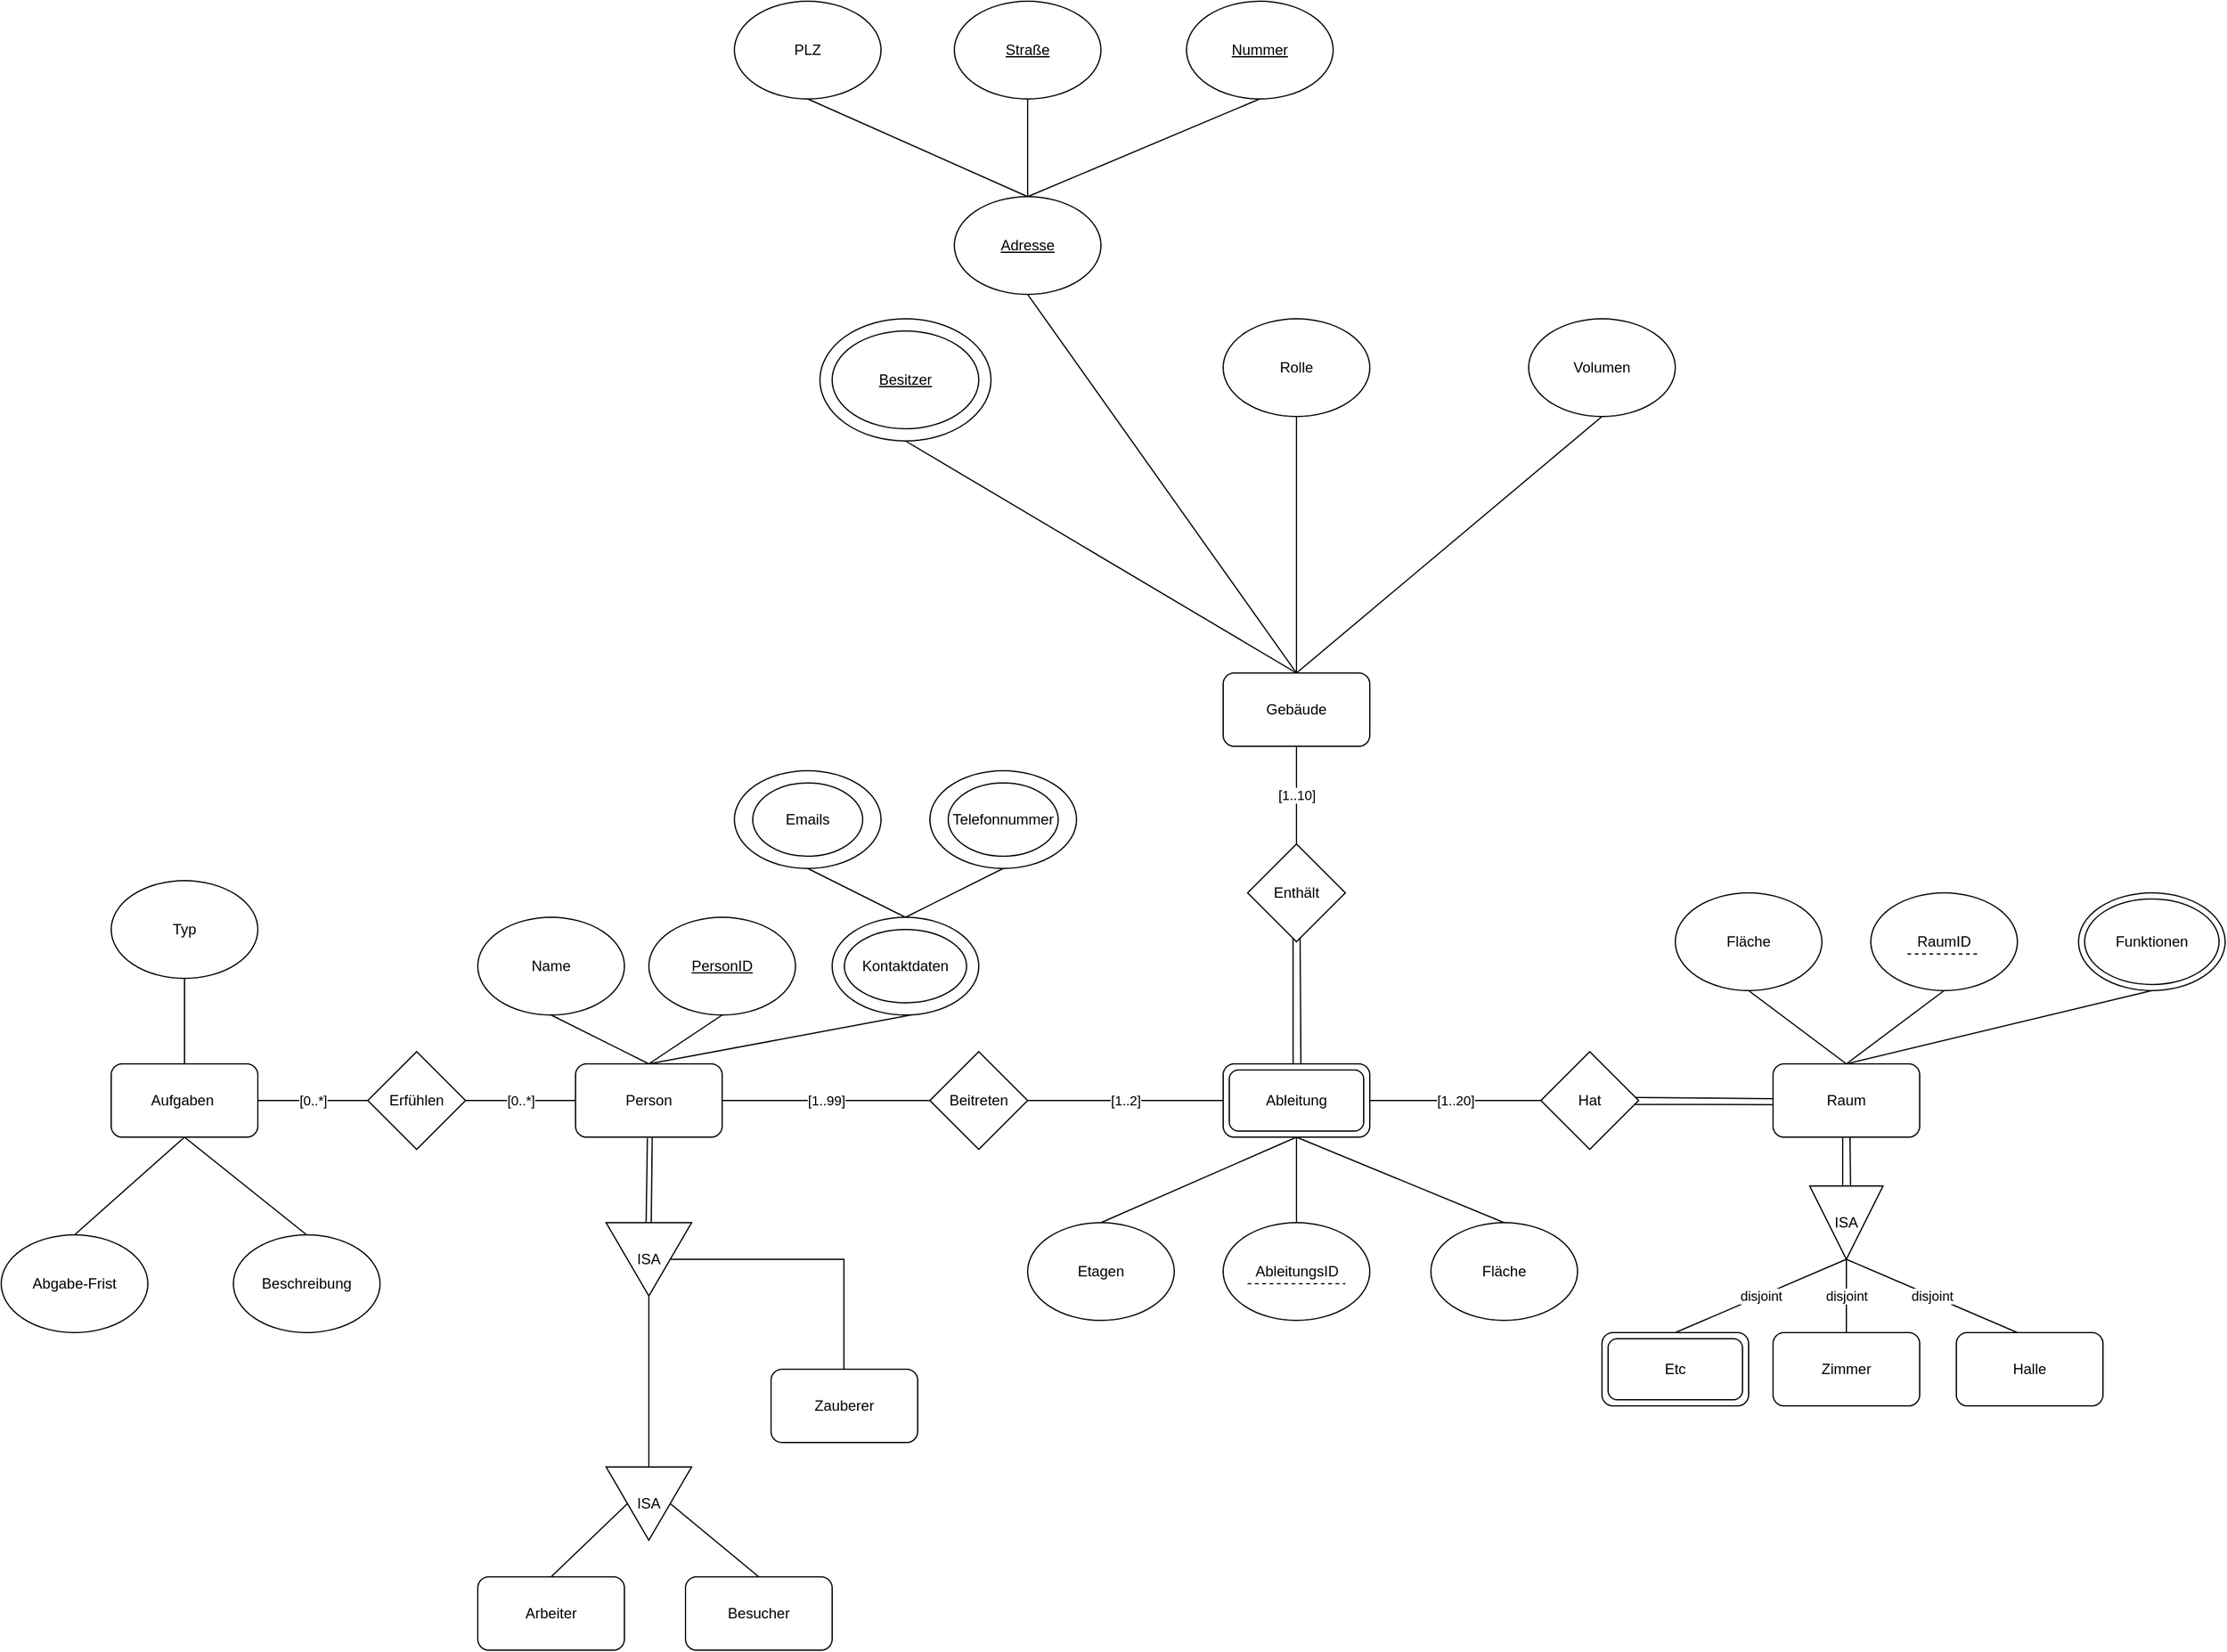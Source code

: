 <mxfile version="15.7.3" type="github">
  <diagram id="R2lEEEUBdFMjLlhIrx00" name="Page-1">
    <mxGraphModel dx="3694" dy="2624" grid="1" gridSize="10" guides="1" tooltips="1" connect="1" arrows="1" fold="1" page="1" pageScale="1" pageWidth="850" pageHeight="1100" math="0" shadow="0" extFonts="Permanent Marker^https://fonts.googleapis.com/css?family=Permanent+Marker">
      <root>
        <mxCell id="0" />
        <mxCell id="1" parent="0" />
        <mxCell id="Wn71OPN7gawvN4pDHcYE-3" value="Gebäude" style="rounded=1;whiteSpace=wrap;html=1;" vertex="1" parent="1">
          <mxGeometry x="350" y="320" width="120" height="60" as="geometry" />
        </mxCell>
        <mxCell id="Wn71OPN7gawvN4pDHcYE-5" value="Adresse" style="ellipse;whiteSpace=wrap;html=1;fontStyle=4" vertex="1" parent="1">
          <mxGeometry x="130" y="-70" width="120" height="80" as="geometry" />
        </mxCell>
        <mxCell id="Wn71OPN7gawvN4pDHcYE-11" value="Volumen" style="ellipse;whiteSpace=wrap;html=1;" vertex="1" parent="1">
          <mxGeometry x="600" y="30" width="120" height="80" as="geometry" />
        </mxCell>
        <mxCell id="Wn71OPN7gawvN4pDHcYE-10" value="Rolle" style="ellipse;whiteSpace=wrap;html=1;" vertex="1" parent="1">
          <mxGeometry x="350" y="30" width="120" height="80" as="geometry" />
        </mxCell>
        <mxCell id="Wn71OPN7gawvN4pDHcYE-14" value="" style="endArrow=none;html=1;rounded=0;exitX=0.5;exitY=0;exitDx=0;exitDy=0;entryX=0.5;entryY=1;entryDx=0;entryDy=0;" edge="1" parent="1" source="Wn71OPN7gawvN4pDHcYE-3" target="Wn71OPN7gawvN4pDHcYE-10">
          <mxGeometry width="50" height="50" relative="1" as="geometry">
            <mxPoint x="390" y="170" as="sourcePoint" />
            <mxPoint x="440" y="120" as="targetPoint" />
          </mxGeometry>
        </mxCell>
        <mxCell id="Wn71OPN7gawvN4pDHcYE-15" value="Besitzer" style="ellipse;whiteSpace=wrap;html=1;fontStyle=4" vertex="1" parent="1">
          <mxGeometry x="30" y="40" width="120" height="80" as="geometry" />
        </mxCell>
        <mxCell id="Wn71OPN7gawvN4pDHcYE-16" value="Straße" style="ellipse;whiteSpace=wrap;html=1;fontStyle=4" vertex="1" parent="1">
          <mxGeometry x="130" y="-230" width="120" height="80" as="geometry" />
        </mxCell>
        <mxCell id="Wn71OPN7gawvN4pDHcYE-17" value="Nummer" style="ellipse;whiteSpace=wrap;html=1;fontStyle=4" vertex="1" parent="1">
          <mxGeometry x="320" y="-230" width="120" height="80" as="geometry" />
        </mxCell>
        <mxCell id="Wn71OPN7gawvN4pDHcYE-18" value="PLZ" style="ellipse;whiteSpace=wrap;html=1;" vertex="1" parent="1">
          <mxGeometry x="-50" y="-230" width="120" height="80" as="geometry" />
        </mxCell>
        <mxCell id="Wn71OPN7gawvN4pDHcYE-20" value="" style="endArrow=none;html=1;rounded=0;exitX=0.5;exitY=0;exitDx=0;exitDy=0;entryX=0.5;entryY=1;entryDx=0;entryDy=0;" edge="1" parent="1" source="Wn71OPN7gawvN4pDHcYE-5" target="Wn71OPN7gawvN4pDHcYE-16">
          <mxGeometry width="50" height="50" relative="1" as="geometry">
            <mxPoint x="200" as="sourcePoint" />
            <mxPoint x="250" y="-50" as="targetPoint" />
          </mxGeometry>
        </mxCell>
        <mxCell id="Wn71OPN7gawvN4pDHcYE-21" value="" style="endArrow=none;html=1;rounded=0;entryX=0.5;entryY=1;entryDx=0;entryDy=0;exitX=0.5;exitY=0;exitDx=0;exitDy=0;" edge="1" parent="1" source="Wn71OPN7gawvN4pDHcYE-5" target="Wn71OPN7gawvN4pDHcYE-17">
          <mxGeometry width="50" height="50" relative="1" as="geometry">
            <mxPoint x="400" y="20" as="sourcePoint" />
            <mxPoint x="450" y="-30" as="targetPoint" />
          </mxGeometry>
        </mxCell>
        <mxCell id="Wn71OPN7gawvN4pDHcYE-22" value="" style="endArrow=none;html=1;rounded=0;entryX=0.5;entryY=1;entryDx=0;entryDy=0;exitX=0.5;exitY=0;exitDx=0;exitDy=0;" edge="1" parent="1" source="Wn71OPN7gawvN4pDHcYE-5" target="Wn71OPN7gawvN4pDHcYE-18">
          <mxGeometry width="50" height="50" relative="1" as="geometry">
            <mxPoint x="180" y="40" as="sourcePoint" />
            <mxPoint x="450" y="-30" as="targetPoint" />
          </mxGeometry>
        </mxCell>
        <mxCell id="Wn71OPN7gawvN4pDHcYE-23" value="" style="endArrow=none;html=1;rounded=0;exitX=0.5;exitY=0;exitDx=0;exitDy=0;entryX=0.5;entryY=1;entryDx=0;entryDy=0;" edge="1" parent="1" source="Wn71OPN7gawvN4pDHcYE-3" target="Wn71OPN7gawvN4pDHcYE-11">
          <mxGeometry width="50" height="50" relative="1" as="geometry">
            <mxPoint x="620" y="170" as="sourcePoint" />
            <mxPoint x="670" y="120" as="targetPoint" />
          </mxGeometry>
        </mxCell>
        <mxCell id="Wn71OPN7gawvN4pDHcYE-24" value="" style="endArrow=none;html=1;rounded=0;entryX=0.5;entryY=1;entryDx=0;entryDy=0;exitX=0.5;exitY=0;exitDx=0;exitDy=0;" edge="1" parent="1" source="Wn71OPN7gawvN4pDHcYE-3" target="Wn71OPN7gawvN4pDHcYE-5">
          <mxGeometry width="50" height="50" relative="1" as="geometry">
            <mxPoint x="390" y="260" as="sourcePoint" />
            <mxPoint x="450" y="170" as="targetPoint" />
          </mxGeometry>
        </mxCell>
        <mxCell id="Wn71OPN7gawvN4pDHcYE-30" value="" style="ellipse;whiteSpace=wrap;html=1;gradientColor=#ffffff;fillColor=none;" vertex="1" parent="1">
          <mxGeometry x="20" y="30" width="140" height="100" as="geometry" />
        </mxCell>
        <mxCell id="Wn71OPN7gawvN4pDHcYE-33" value="" style="endArrow=none;html=1;rounded=0;entryX=0.5;entryY=0;entryDx=0;entryDy=0;exitX=0.5;exitY=1;exitDx=0;exitDy=0;" edge="1" parent="1" source="Wn71OPN7gawvN4pDHcYE-30" target="Wn71OPN7gawvN4pDHcYE-3">
          <mxGeometry width="50" height="50" relative="1" as="geometry">
            <mxPoint x="150" y="250" as="sourcePoint" />
            <mxPoint x="220" y="180" as="targetPoint" />
          </mxGeometry>
        </mxCell>
        <mxCell id="Wn71OPN7gawvN4pDHcYE-35" value="Ableitung" style="rounded=1;whiteSpace=wrap;html=1;fillColor=none;gradientColor=#ffffff;" vertex="1" parent="1">
          <mxGeometry x="350" y="640" width="120" height="60" as="geometry" />
        </mxCell>
        <mxCell id="Wn71OPN7gawvN4pDHcYE-36" value="Enthält" style="rhombus;whiteSpace=wrap;html=1;fillColor=none;gradientColor=#ffffff;" vertex="1" parent="1">
          <mxGeometry x="370" y="460" width="80" height="80" as="geometry" />
        </mxCell>
        <mxCell id="Wn71OPN7gawvN4pDHcYE-37" value="[1..10]" style="endArrow=none;html=1;rounded=0;entryX=0.5;entryY=0;entryDx=0;entryDy=0;exitX=0.5;exitY=1;exitDx=0;exitDy=0;" edge="1" parent="1" source="Wn71OPN7gawvN4pDHcYE-3" target="Wn71OPN7gawvN4pDHcYE-36">
          <mxGeometry width="50" height="50" relative="1" as="geometry">
            <mxPoint x="240" y="520" as="sourcePoint" />
            <mxPoint x="290" y="470" as="targetPoint" />
          </mxGeometry>
        </mxCell>
        <mxCell id="Wn71OPN7gawvN4pDHcYE-38" value="" style="endArrow=none;html=1;rounded=0;exitX=0.53;exitY=-0.007;exitDx=0;exitDy=0;exitPerimeter=0;entryX=0.537;entryY=0.966;entryDx=0;entryDy=0;entryPerimeter=0;" edge="1" parent="1" source="Wn71OPN7gawvN4pDHcYE-35" target="Wn71OPN7gawvN4pDHcYE-36">
          <mxGeometry width="50" height="50" relative="1" as="geometry">
            <mxPoint x="240" y="520" as="sourcePoint" />
            <mxPoint x="414" y="540" as="targetPoint" />
          </mxGeometry>
        </mxCell>
        <mxCell id="Wn71OPN7gawvN4pDHcYE-43" value="" style="endArrow=none;html=1;rounded=0;entryX=0.465;entryY=0.968;entryDx=0;entryDy=0;entryPerimeter=0;exitX=0.477;exitY=0;exitDx=0;exitDy=0;exitPerimeter=0;" edge="1" parent="1" source="Wn71OPN7gawvN4pDHcYE-35" target="Wn71OPN7gawvN4pDHcYE-36">
          <mxGeometry width="50" height="50" relative="1" as="geometry">
            <mxPoint x="350" y="560" as="sourcePoint" />
            <mxPoint x="400" y="510" as="targetPoint" />
          </mxGeometry>
        </mxCell>
        <mxCell id="Wn71OPN7gawvN4pDHcYE-44" value="Etagen" style="ellipse;whiteSpace=wrap;html=1;fillColor=none;gradientColor=#ffffff;" vertex="1" parent="1">
          <mxGeometry x="190" y="770" width="120" height="80" as="geometry" />
        </mxCell>
        <mxCell id="Wn71OPN7gawvN4pDHcYE-45" value="AbleitungsID" style="ellipse;html=1;fillColor=none;gradientColor=#ffffff;fontStyle=0;" vertex="1" parent="1">
          <mxGeometry x="350" y="770" width="120" height="80" as="geometry" />
        </mxCell>
        <mxCell id="Wn71OPN7gawvN4pDHcYE-46" value="Fläche" style="ellipse;whiteSpace=wrap;html=1;fillColor=none;gradientColor=#ffffff;" vertex="1" parent="1">
          <mxGeometry x="520" y="770" width="120" height="80" as="geometry" />
        </mxCell>
        <mxCell id="Wn71OPN7gawvN4pDHcYE-47" value="" style="endArrow=none;html=1;rounded=0;entryX=0.5;entryY=1;entryDx=0;entryDy=0;" edge="1" parent="1" source="Wn71OPN7gawvN4pDHcYE-45" target="Wn71OPN7gawvN4pDHcYE-35">
          <mxGeometry width="50" height="50" relative="1" as="geometry">
            <mxPoint x="390" y="820" as="sourcePoint" />
            <mxPoint x="440" y="770" as="targetPoint" />
          </mxGeometry>
        </mxCell>
        <mxCell id="Wn71OPN7gawvN4pDHcYE-48" value="" style="endArrow=none;html=1;rounded=0;entryX=0.5;entryY=1;entryDx=0;entryDy=0;exitX=0.5;exitY=0;exitDx=0;exitDy=0;" edge="1" parent="1" source="Wn71OPN7gawvN4pDHcYE-44" target="Wn71OPN7gawvN4pDHcYE-35">
          <mxGeometry width="50" height="50" relative="1" as="geometry">
            <mxPoint x="390" y="820" as="sourcePoint" />
            <mxPoint x="440" y="770" as="targetPoint" />
          </mxGeometry>
        </mxCell>
        <mxCell id="Wn71OPN7gawvN4pDHcYE-49" value="" style="endArrow=none;html=1;rounded=0;entryX=0.5;entryY=1;entryDx=0;entryDy=0;exitX=0.5;exitY=0;exitDx=0;exitDy=0;" edge="1" parent="1" source="Wn71OPN7gawvN4pDHcYE-46" target="Wn71OPN7gawvN4pDHcYE-35">
          <mxGeometry width="50" height="50" relative="1" as="geometry">
            <mxPoint x="390" y="820" as="sourcePoint" />
            <mxPoint x="440" y="770" as="targetPoint" />
          </mxGeometry>
        </mxCell>
        <mxCell id="Wn71OPN7gawvN4pDHcYE-52" value="" style="endArrow=none;dashed=1;html=1;rounded=0;" edge="1" parent="1">
          <mxGeometry width="50" height="50" relative="1" as="geometry">
            <mxPoint x="370" y="820" as="sourcePoint" />
            <mxPoint x="450" y="820" as="targetPoint" />
          </mxGeometry>
        </mxCell>
        <mxCell id="Wn71OPN7gawvN4pDHcYE-53" value="Hat" style="rhombus;whiteSpace=wrap;html=1;fillColor=none;gradientColor=#ffffff;" vertex="1" parent="1">
          <mxGeometry x="610" y="630" width="80" height="80" as="geometry" />
        </mxCell>
        <mxCell id="Wn71OPN7gawvN4pDHcYE-56" value="Raum" style="rounded=1;whiteSpace=wrap;html=1;fillColor=none;gradientColor=#ffffff;" vertex="1" parent="1">
          <mxGeometry x="800" y="640" width="120" height="60" as="geometry" />
        </mxCell>
        <mxCell id="Wn71OPN7gawvN4pDHcYE-57" value="[1..20]" style="endArrow=none;html=1;rounded=0;entryX=1;entryY=0.5;entryDx=0;entryDy=0;exitX=0;exitY=0.5;exitDx=0;exitDy=0;" edge="1" parent="1" source="Wn71OPN7gawvN4pDHcYE-53" target="Wn71OPN7gawvN4pDHcYE-35">
          <mxGeometry width="50" height="50" relative="1" as="geometry">
            <mxPoint x="610" y="680" as="sourcePoint" />
            <mxPoint x="750" y="660" as="targetPoint" />
          </mxGeometry>
        </mxCell>
        <mxCell id="Wn71OPN7gawvN4pDHcYE-58" value="" style="endArrow=none;html=1;rounded=0;entryX=0.965;entryY=0.469;entryDx=0;entryDy=0;exitX=0.002;exitY=0.475;exitDx=0;exitDy=0;entryPerimeter=0;exitPerimeter=0;" edge="1" parent="1" source="Wn71OPN7gawvN4pDHcYE-56">
          <mxGeometry width="50" height="50" relative="1" as="geometry">
            <mxPoint x="798.2" y="664.42" as="sourcePoint" />
            <mxPoint x="687.2" y="667.52" as="targetPoint" />
          </mxGeometry>
        </mxCell>
        <mxCell id="Wn71OPN7gawvN4pDHcYE-59" value="" style="endArrow=none;html=1;rounded=0;entryX=-0.005;entryY=0.556;entryDx=0;entryDy=0;entryPerimeter=0;exitX=0.955;exitY=0.54;exitDx=0;exitDy=0;exitPerimeter=0;" edge="1" parent="1" target="Wn71OPN7gawvN4pDHcYE-56">
          <mxGeometry width="50" height="50" relative="1" as="geometry">
            <mxPoint x="687.12" y="673.2" as="sourcePoint" />
            <mxPoint x="800.0" y="676.42" as="targetPoint" />
          </mxGeometry>
        </mxCell>
        <mxCell id="Wn71OPN7gawvN4pDHcYE-60" value="Beitreten" style="rhombus;whiteSpace=wrap;html=1;fillColor=none;gradientColor=#ffffff;" vertex="1" parent="1">
          <mxGeometry x="110" y="630" width="80" height="80" as="geometry" />
        </mxCell>
        <mxCell id="Wn71OPN7gawvN4pDHcYE-61" value="[1..2]" style="endArrow=none;html=1;rounded=0;entryX=0;entryY=0.5;entryDx=0;entryDy=0;exitX=1;exitY=0.5;exitDx=0;exitDy=0;" edge="1" parent="1" source="Wn71OPN7gawvN4pDHcYE-60" target="Wn71OPN7gawvN4pDHcYE-35">
          <mxGeometry width="50" height="50" relative="1" as="geometry">
            <mxPoint x="150" y="850" as="sourcePoint" />
            <mxPoint x="200" y="800" as="targetPoint" />
          </mxGeometry>
        </mxCell>
        <mxCell id="Wn71OPN7gawvN4pDHcYE-62" value="Person" style="rounded=1;whiteSpace=wrap;html=1;fillColor=none;gradientColor=#ffffff;" vertex="1" parent="1">
          <mxGeometry x="-180" y="640" width="120" height="60" as="geometry" />
        </mxCell>
        <mxCell id="Wn71OPN7gawvN4pDHcYE-63" value="[1..99]" style="endArrow=none;html=1;rounded=0;entryX=0;entryY=0.5;entryDx=0;entryDy=0;exitX=1;exitY=0.5;exitDx=0;exitDy=0;" edge="1" parent="1" source="Wn71OPN7gawvN4pDHcYE-62" target="Wn71OPN7gawvN4pDHcYE-60">
          <mxGeometry width="50" height="50" relative="1" as="geometry">
            <mxPoint x="-10" y="770" as="sourcePoint" />
            <mxPoint x="40" y="720" as="targetPoint" />
          </mxGeometry>
        </mxCell>
        <mxCell id="Wn71OPN7gawvN4pDHcYE-64" value="" style="rounded=1;whiteSpace=wrap;html=1;fillColor=none;gradientColor=#ffffff;" vertex="1" parent="1">
          <mxGeometry x="355" y="645" width="110" height="50" as="geometry" />
        </mxCell>
        <mxCell id="Wn71OPN7gawvN4pDHcYE-66" value="Fläche" style="ellipse;whiteSpace=wrap;html=1;fillColor=none;gradientColor=#ffffff;" vertex="1" parent="1">
          <mxGeometry x="720" y="500" width="120" height="80" as="geometry" />
        </mxCell>
        <mxCell id="Wn71OPN7gawvN4pDHcYE-67" value="RaumID" style="ellipse;whiteSpace=wrap;html=1;fillColor=none;gradientColor=#ffffff;" vertex="1" parent="1">
          <mxGeometry x="880" y="500" width="120" height="80" as="geometry" />
        </mxCell>
        <mxCell id="Wn71OPN7gawvN4pDHcYE-68" value="" style="endArrow=none;html=1;rounded=0;entryX=0.5;entryY=1;entryDx=0;entryDy=0;exitX=0.5;exitY=0;exitDx=0;exitDy=0;" edge="1" parent="1" source="Wn71OPN7gawvN4pDHcYE-56" target="Wn71OPN7gawvN4pDHcYE-67">
          <mxGeometry width="50" height="50" relative="1" as="geometry">
            <mxPoint x="910" y="680" as="sourcePoint" />
            <mxPoint x="960" y="630" as="targetPoint" />
          </mxGeometry>
        </mxCell>
        <mxCell id="Wn71OPN7gawvN4pDHcYE-69" value="" style="endArrow=none;html=1;rounded=0;entryX=0.5;entryY=1;entryDx=0;entryDy=0;exitX=0.5;exitY=0;exitDx=0;exitDy=0;" edge="1" parent="1" source="Wn71OPN7gawvN4pDHcYE-56" target="Wn71OPN7gawvN4pDHcYE-66">
          <mxGeometry width="50" height="50" relative="1" as="geometry">
            <mxPoint x="910" y="680" as="sourcePoint" />
            <mxPoint x="960" y="630" as="targetPoint" />
          </mxGeometry>
        </mxCell>
        <mxCell id="Wn71OPN7gawvN4pDHcYE-70" value="" style="endArrow=none;dashed=1;html=1;rounded=0;" edge="1" parent="1">
          <mxGeometry width="50" height="50" relative="1" as="geometry">
            <mxPoint x="910" y="550" as="sourcePoint" />
            <mxPoint x="970" y="550" as="targetPoint" />
          </mxGeometry>
        </mxCell>
        <mxCell id="Wn71OPN7gawvN4pDHcYE-74" value="ISA" style="triangle;whiteSpace=wrap;html=1;fillColor=none;gradientColor=#ffffff;direction=south;" vertex="1" parent="1">
          <mxGeometry x="830" y="740" width="60" height="60" as="geometry" />
        </mxCell>
        <mxCell id="Wn71OPN7gawvN4pDHcYE-76" value="" style="endArrow=none;html=1;rounded=0;entryX=0.475;entryY=0.999;entryDx=0;entryDy=0;entryPerimeter=0;exitX=-0.006;exitY=0.55;exitDx=0;exitDy=0;exitPerimeter=0;" edge="1" parent="1" source="Wn71OPN7gawvN4pDHcYE-74" target="Wn71OPN7gawvN4pDHcYE-56">
          <mxGeometry width="50" height="50" relative="1" as="geometry">
            <mxPoint x="860" y="900" as="sourcePoint" />
            <mxPoint x="910" y="850" as="targetPoint" />
            <Array as="points">
              <mxPoint x="857" y="720" />
            </Array>
          </mxGeometry>
        </mxCell>
        <mxCell id="Wn71OPN7gawvN4pDHcYE-77" value="" style="endArrow=none;html=1;rounded=0;entryX=0.525;entryY=1.003;entryDx=0;entryDy=0;entryPerimeter=0;exitX=-0.001;exitY=0.443;exitDx=0;exitDy=0;exitPerimeter=0;" edge="1" parent="1" source="Wn71OPN7gawvN4pDHcYE-74" target="Wn71OPN7gawvN4pDHcYE-56">
          <mxGeometry width="50" height="50" relative="1" as="geometry">
            <mxPoint x="840" y="820" as="sourcePoint" />
            <mxPoint x="890" y="770" as="targetPoint" />
            <Array as="points" />
          </mxGeometry>
        </mxCell>
        <mxCell id="Wn71OPN7gawvN4pDHcYE-78" value="disjoint" style="endArrow=none;html=1;rounded=0;exitX=0.5;exitY=0;exitDx=0;exitDy=0;entryX=1;entryY=0.5;entryDx=0;entryDy=0;" edge="1" parent="1" target="Wn71OPN7gawvN4pDHcYE-74">
          <mxGeometry width="50" height="50" relative="1" as="geometry">
            <mxPoint x="720" y="860" as="sourcePoint" />
            <mxPoint x="880" y="700" as="targetPoint" />
          </mxGeometry>
        </mxCell>
        <mxCell id="Wn71OPN7gawvN4pDHcYE-79" value="disjoint" style="endArrow=none;html=1;rounded=0;entryX=1;entryY=0.5;entryDx=0;entryDy=0;exitX=0.5;exitY=0;exitDx=0;exitDy=0;" edge="1" parent="1" target="Wn71OPN7gawvN4pDHcYE-74">
          <mxGeometry width="50" height="50" relative="1" as="geometry">
            <mxPoint x="860" y="860" as="sourcePoint" />
            <mxPoint x="880" y="700" as="targetPoint" />
          </mxGeometry>
        </mxCell>
        <mxCell id="Wn71OPN7gawvN4pDHcYE-80" value="disjoint" style="endArrow=none;html=1;rounded=0;exitX=0.5;exitY=0;exitDx=0;exitDy=0;" edge="1" parent="1">
          <mxGeometry width="50" height="50" relative="1" as="geometry">
            <mxPoint x="1000" y="860" as="sourcePoint" />
            <mxPoint x="860" y="800" as="targetPoint" />
          </mxGeometry>
        </mxCell>
        <mxCell id="Wn71OPN7gawvN4pDHcYE-81" value="Zimmer" style="rounded=1;whiteSpace=wrap;html=1;fillColor=none;gradientColor=#ffffff;" vertex="1" parent="1">
          <mxGeometry x="800" y="860" width="120" height="60" as="geometry" />
        </mxCell>
        <mxCell id="Wn71OPN7gawvN4pDHcYE-82" value="Etc" style="rounded=1;whiteSpace=wrap;html=1;fillColor=none;gradientColor=#ffffff;" vertex="1" parent="1">
          <mxGeometry x="660" y="860" width="120" height="60" as="geometry" />
        </mxCell>
        <mxCell id="Wn71OPN7gawvN4pDHcYE-83" value="Halle" style="rounded=1;whiteSpace=wrap;html=1;fillColor=none;gradientColor=#ffffff;" vertex="1" parent="1">
          <mxGeometry x="950" y="860" width="120" height="60" as="geometry" />
        </mxCell>
        <mxCell id="Wn71OPN7gawvN4pDHcYE-84" value="" style="rounded=1;whiteSpace=wrap;html=1;fillColor=none;gradientColor=#ffffff;" vertex="1" parent="1">
          <mxGeometry x="665" y="865" width="110" height="50" as="geometry" />
        </mxCell>
        <mxCell id="Wn71OPN7gawvN4pDHcYE-90" value="Name" style="ellipse;whiteSpace=wrap;html=1;fillColor=none;gradientColor=#ffffff;" vertex="1" parent="1">
          <mxGeometry x="-260" y="520" width="120" height="80" as="geometry" />
        </mxCell>
        <mxCell id="Wn71OPN7gawvN4pDHcYE-91" value="PersonID" style="ellipse;whiteSpace=wrap;html=1;fillColor=none;gradientColor=#ffffff;fontStyle=4" vertex="1" parent="1">
          <mxGeometry x="-120" y="520" width="120" height="80" as="geometry" />
        </mxCell>
        <mxCell id="Wn71OPN7gawvN4pDHcYE-94" value="" style="endArrow=none;html=1;rounded=0;entryX=0.5;entryY=0;entryDx=0;entryDy=0;exitX=0.5;exitY=1;exitDx=0;exitDy=0;" edge="1" parent="1" source="Wn71OPN7gawvN4pDHcYE-90" target="Wn71OPN7gawvN4pDHcYE-62">
          <mxGeometry width="50" height="50" relative="1" as="geometry">
            <mxPoint x="-170" y="770" as="sourcePoint" />
            <mxPoint x="-120" y="720" as="targetPoint" />
          </mxGeometry>
        </mxCell>
        <mxCell id="Wn71OPN7gawvN4pDHcYE-95" value="" style="endArrow=none;html=1;rounded=0;entryX=0.5;entryY=0;entryDx=0;entryDy=0;exitX=0.5;exitY=1;exitDx=0;exitDy=0;" edge="1" parent="1" source="Wn71OPN7gawvN4pDHcYE-91" target="Wn71OPN7gawvN4pDHcYE-62">
          <mxGeometry width="50" height="50" relative="1" as="geometry">
            <mxPoint x="-170" y="770" as="sourcePoint" />
            <mxPoint x="-120" y="720" as="targetPoint" />
          </mxGeometry>
        </mxCell>
        <mxCell id="Wn71OPN7gawvN4pDHcYE-96" value="" style="ellipse;whiteSpace=wrap;html=1;fillColor=none;gradientColor=#ffffff;" vertex="1" parent="1">
          <mxGeometry x="1050" y="500" width="120" height="80" as="geometry" />
        </mxCell>
        <mxCell id="Wn71OPN7gawvN4pDHcYE-97" value="Funktionen" style="ellipse;whiteSpace=wrap;html=1;fillColor=none;gradientColor=#ffffff;" vertex="1" parent="1">
          <mxGeometry x="1055" y="505" width="110" height="70" as="geometry" />
        </mxCell>
        <mxCell id="Wn71OPN7gawvN4pDHcYE-98" value="" style="endArrow=none;html=1;rounded=0;entryX=0.5;entryY=0;entryDx=0;entryDy=0;exitX=0.5;exitY=1;exitDx=0;exitDy=0;" edge="1" parent="1" source="Wn71OPN7gawvN4pDHcYE-96" target="Wn71OPN7gawvN4pDHcYE-56">
          <mxGeometry width="50" height="50" relative="1" as="geometry">
            <mxPoint x="920" y="770" as="sourcePoint" />
            <mxPoint x="970" y="720" as="targetPoint" />
          </mxGeometry>
        </mxCell>
        <mxCell id="Wn71OPN7gawvN4pDHcYE-100" value="" style="endArrow=none;html=1;rounded=0;entryX=0.542;entryY=0.999;entryDx=0;entryDy=0;entryPerimeter=0;" edge="1" parent="1" target="Wn71OPN7gawvN4pDHcYE-101">
          <mxGeometry width="50" height="50" relative="1" as="geometry">
            <mxPoint x="-120" y="640" as="sourcePoint" />
            <mxPoint x="80" y="600" as="targetPoint" />
          </mxGeometry>
        </mxCell>
        <mxCell id="Wn71OPN7gawvN4pDHcYE-101" value="" style="ellipse;whiteSpace=wrap;html=1;fillColor=none;gradientColor=#ffffff;" vertex="1" parent="1">
          <mxGeometry x="30" y="520" width="120" height="80" as="geometry" />
        </mxCell>
        <mxCell id="Wn71OPN7gawvN4pDHcYE-102" value="Kontaktdaten" style="ellipse;whiteSpace=wrap;html=1;fillColor=none;gradientColor=#ffffff;" vertex="1" parent="1">
          <mxGeometry x="40" y="530" width="100" height="60" as="geometry" />
        </mxCell>
        <mxCell id="Wn71OPN7gawvN4pDHcYE-103" value="" style="ellipse;whiteSpace=wrap;html=1;fillColor=none;gradientColor=#ffffff;" vertex="1" parent="1">
          <mxGeometry x="110" y="400" width="120" height="80" as="geometry" />
        </mxCell>
        <mxCell id="Wn71OPN7gawvN4pDHcYE-104" value="" style="ellipse;whiteSpace=wrap;html=1;fillColor=none;gradientColor=#ffffff;" vertex="1" parent="1">
          <mxGeometry x="-50" y="400" width="120" height="80" as="geometry" />
        </mxCell>
        <mxCell id="Wn71OPN7gawvN4pDHcYE-105" value="" style="endArrow=none;html=1;rounded=0;entryX=0.5;entryY=1;entryDx=0;entryDy=0;exitX=0.5;exitY=0;exitDx=0;exitDy=0;" edge="1" parent="1" source="Wn71OPN7gawvN4pDHcYE-101" target="Wn71OPN7gawvN4pDHcYE-104">
          <mxGeometry width="50" height="50" relative="1" as="geometry">
            <mxPoint x="30" y="510" as="sourcePoint" />
            <mxPoint x="80" y="460" as="targetPoint" />
          </mxGeometry>
        </mxCell>
        <mxCell id="Wn71OPN7gawvN4pDHcYE-107" value="" style="endArrow=none;html=1;rounded=0;entryX=0.5;entryY=1;entryDx=0;entryDy=0;exitX=0.5;exitY=0;exitDx=0;exitDy=0;" edge="1" parent="1" source="Wn71OPN7gawvN4pDHcYE-101" target="Wn71OPN7gawvN4pDHcYE-103">
          <mxGeometry width="50" height="50" relative="1" as="geometry">
            <mxPoint x="100" y="530" as="sourcePoint" />
            <mxPoint x="20" y="490" as="targetPoint" />
          </mxGeometry>
        </mxCell>
        <mxCell id="Wn71OPN7gawvN4pDHcYE-112" value="Emails" style="ellipse;whiteSpace=wrap;html=1;fillColor=none;gradientColor=#ffffff;" vertex="1" parent="1">
          <mxGeometry x="-35" y="410" width="90" height="60" as="geometry" />
        </mxCell>
        <mxCell id="Wn71OPN7gawvN4pDHcYE-113" value="Telefonnummer" style="ellipse;whiteSpace=wrap;html=1;fillColor=none;gradientColor=#ffffff;" vertex="1" parent="1">
          <mxGeometry x="125" y="410" width="90" height="60" as="geometry" />
        </mxCell>
        <mxCell id="Wn71OPN7gawvN4pDHcYE-117" value="" style="endArrow=none;html=1;rounded=0;entryX=0.523;entryY=1.009;entryDx=0;entryDy=0;entryPerimeter=0;exitX=-0.01;exitY=0.472;exitDx=0;exitDy=0;exitPerimeter=0;" edge="1" parent="1" source="Wn71OPN7gawvN4pDHcYE-123" target="Wn71OPN7gawvN4pDHcYE-62">
          <mxGeometry width="50" height="50" relative="1" as="geometry">
            <mxPoint x="-118.4" y="771.68" as="sourcePoint" />
            <mxPoint x="-160" y="730" as="targetPoint" />
          </mxGeometry>
        </mxCell>
        <mxCell id="Wn71OPN7gawvN4pDHcYE-118" value="" style="endArrow=none;html=1;rounded=0;entryX=0.49;entryY=1.012;entryDx=0;entryDy=0;exitX=0.004;exitY=0.532;exitDx=0;exitDy=0;exitPerimeter=0;entryPerimeter=0;" edge="1" parent="1" source="Wn71OPN7gawvN4pDHcYE-123" target="Wn71OPN7gawvN4pDHcYE-62">
          <mxGeometry width="50" height="50" relative="1" as="geometry">
            <mxPoint x="-122.0" y="771.84" as="sourcePoint" />
            <mxPoint x="-90" y="700" as="targetPoint" />
          </mxGeometry>
        </mxCell>
        <mxCell id="Wn71OPN7gawvN4pDHcYE-119" value="" style="endArrow=none;html=1;rounded=0;entryX=0.5;entryY=0;entryDx=0;entryDy=0;" edge="1" parent="1" target="Wn71OPN7gawvN4pDHcYE-123">
          <mxGeometry width="50" height="50" relative="1" as="geometry">
            <mxPoint x="40" y="800" as="sourcePoint" />
            <mxPoint x="-100" y="800" as="targetPoint" />
          </mxGeometry>
        </mxCell>
        <mxCell id="Wn71OPN7gawvN4pDHcYE-120" value="" style="endArrow=none;html=1;rounded=0;" edge="1" parent="1">
          <mxGeometry width="50" height="50" relative="1" as="geometry">
            <mxPoint x="39.66" y="890" as="sourcePoint" />
            <mxPoint x="39.66" y="800" as="targetPoint" />
            <Array as="points">
              <mxPoint x="39.66" y="810" />
            </Array>
          </mxGeometry>
        </mxCell>
        <mxCell id="Wn71OPN7gawvN4pDHcYE-121" value="Zauberer" style="rounded=1;whiteSpace=wrap;html=1;fillColor=none;gradientColor=#ffffff;" vertex="1" parent="1">
          <mxGeometry x="-20" y="890" width="120" height="60" as="geometry" />
        </mxCell>
        <mxCell id="Wn71OPN7gawvN4pDHcYE-123" value="ISA" style="triangle;whiteSpace=wrap;html=1;fillColor=none;gradientColor=#ffffff;direction=south;" vertex="1" parent="1">
          <mxGeometry x="-155" y="770" width="70" height="60" as="geometry" />
        </mxCell>
        <mxCell id="Wn71OPN7gawvN4pDHcYE-124" value="" style="endArrow=none;html=1;rounded=0;entryX=1;entryY=0.5;entryDx=0;entryDy=0;" edge="1" parent="1" target="Wn71OPN7gawvN4pDHcYE-123">
          <mxGeometry width="50" height="50" relative="1" as="geometry">
            <mxPoint x="-120" y="970" as="sourcePoint" />
            <mxPoint x="280" y="780" as="targetPoint" />
          </mxGeometry>
        </mxCell>
        <mxCell id="Wn71OPN7gawvN4pDHcYE-125" value="ISA" style="triangle;whiteSpace=wrap;html=1;fillColor=none;gradientColor=#ffffff;direction=south;" vertex="1" parent="1">
          <mxGeometry x="-155" y="970" width="70" height="60" as="geometry" />
        </mxCell>
        <mxCell id="Wn71OPN7gawvN4pDHcYE-126" value="" style="endArrow=none;html=1;rounded=0;exitX=0.5;exitY=0;exitDx=0;exitDy=0;entryX=0.5;entryY=0;entryDx=0;entryDy=0;" edge="1" parent="1" source="Wn71OPN7gawvN4pDHcYE-125">
          <mxGeometry width="50" height="50" relative="1" as="geometry">
            <mxPoint x="-70" y="1010" as="sourcePoint" />
            <mxPoint x="-30" y="1060" as="targetPoint" />
          </mxGeometry>
        </mxCell>
        <mxCell id="Wn71OPN7gawvN4pDHcYE-127" value="" style="endArrow=none;html=1;rounded=0;entryX=0.5;entryY=1;entryDx=0;entryDy=0;exitX=0.5;exitY=0;exitDx=0;exitDy=0;" edge="1" parent="1" target="Wn71OPN7gawvN4pDHcYE-125">
          <mxGeometry width="50" height="50" relative="1" as="geometry">
            <mxPoint x="-200" y="1060" as="sourcePoint" />
            <mxPoint x="-140" y="999.8" as="targetPoint" />
          </mxGeometry>
        </mxCell>
        <mxCell id="Wn71OPN7gawvN4pDHcYE-132" value="Besucher" style="rounded=1;whiteSpace=wrap;html=1;fillColor=none;gradientColor=#ffffff;" vertex="1" parent="1">
          <mxGeometry x="-90" y="1060" width="120" height="60" as="geometry" />
        </mxCell>
        <mxCell id="Wn71OPN7gawvN4pDHcYE-133" value="Arbeiter" style="rounded=1;whiteSpace=wrap;html=1;fillColor=none;gradientColor=#ffffff;" vertex="1" parent="1">
          <mxGeometry x="-260" y="1060" width="120" height="60" as="geometry" />
        </mxCell>
        <mxCell id="Wn71OPN7gawvN4pDHcYE-136" value="[0..*]" style="endArrow=none;html=1;rounded=0;exitX=1;exitY=0.5;exitDx=0;exitDy=0;" edge="1" parent="1" source="Wn71OPN7gawvN4pDHcYE-137">
          <mxGeometry width="50" height="50" relative="1" as="geometry">
            <mxPoint x="-240" y="680" as="sourcePoint" />
            <mxPoint x="-180" y="670" as="targetPoint" />
            <Array as="points">
              <mxPoint x="-230" y="670" />
            </Array>
          </mxGeometry>
        </mxCell>
        <mxCell id="Wn71OPN7gawvN4pDHcYE-137" value="Erfühlen" style="rhombus;whiteSpace=wrap;html=1;fillColor=none;gradientColor=#ffffff;" vertex="1" parent="1">
          <mxGeometry x="-350" y="630" width="80" height="80" as="geometry" />
        </mxCell>
        <mxCell id="Wn71OPN7gawvN4pDHcYE-140" value="[0..*]" style="endArrow=none;html=1;rounded=0;entryX=0;entryY=0.5;entryDx=0;entryDy=0;" edge="1" parent="1" target="Wn71OPN7gawvN4pDHcYE-137">
          <mxGeometry width="50" height="50" relative="1" as="geometry">
            <mxPoint x="-440" y="670" as="sourcePoint" />
            <mxPoint x="-80" y="620" as="targetPoint" />
          </mxGeometry>
        </mxCell>
        <mxCell id="Wn71OPN7gawvN4pDHcYE-141" value="Aufgaben&amp;nbsp;" style="rounded=1;whiteSpace=wrap;html=1;fillColor=none;gradientColor=#ffffff;" vertex="1" parent="1">
          <mxGeometry x="-560" y="640" width="120" height="60" as="geometry" />
        </mxCell>
        <mxCell id="Wn71OPN7gawvN4pDHcYE-142" value="Typ" style="ellipse;whiteSpace=wrap;html=1;fillColor=none;gradientColor=#ffffff;" vertex="1" parent="1">
          <mxGeometry x="-560" y="490" width="120" height="80" as="geometry" />
        </mxCell>
        <mxCell id="Wn71OPN7gawvN4pDHcYE-143" value="Beschreibung" style="ellipse;whiteSpace=wrap;html=1;fillColor=none;gradientColor=#ffffff;" vertex="1" parent="1">
          <mxGeometry x="-460" y="780" width="120" height="80" as="geometry" />
        </mxCell>
        <mxCell id="Wn71OPN7gawvN4pDHcYE-144" value="Abgabe-Frist" style="ellipse;whiteSpace=wrap;html=1;fillColor=none;gradientColor=#ffffff;" vertex="1" parent="1">
          <mxGeometry x="-650" y="780" width="120" height="80" as="geometry" />
        </mxCell>
        <mxCell id="Wn71OPN7gawvN4pDHcYE-145" value="" style="endArrow=none;html=1;rounded=0;exitX=0.5;exitY=0;exitDx=0;exitDy=0;" edge="1" parent="1" source="Wn71OPN7gawvN4pDHcYE-144">
          <mxGeometry width="50" height="50" relative="1" as="geometry">
            <mxPoint x="-450" y="670" as="sourcePoint" />
            <mxPoint x="-500" y="700" as="targetPoint" />
          </mxGeometry>
        </mxCell>
        <mxCell id="Wn71OPN7gawvN4pDHcYE-146" value="" style="endArrow=none;html=1;rounded=0;exitX=0.5;exitY=1;exitDx=0;exitDy=0;entryX=0.5;entryY=0;entryDx=0;entryDy=0;" edge="1" parent="1" source="Wn71OPN7gawvN4pDHcYE-141" target="Wn71OPN7gawvN4pDHcYE-143">
          <mxGeometry width="50" height="50" relative="1" as="geometry">
            <mxPoint x="-450" y="670" as="sourcePoint" />
            <mxPoint x="-400" y="620" as="targetPoint" />
          </mxGeometry>
        </mxCell>
        <mxCell id="Wn71OPN7gawvN4pDHcYE-147" value="" style="endArrow=none;html=1;rounded=0;exitX=0.5;exitY=1;exitDx=0;exitDy=0;" edge="1" parent="1" source="Wn71OPN7gawvN4pDHcYE-142" target="Wn71OPN7gawvN4pDHcYE-141">
          <mxGeometry width="50" height="50" relative="1" as="geometry">
            <mxPoint x="-480" y="540" as="sourcePoint" />
            <mxPoint x="-430" y="490" as="targetPoint" />
          </mxGeometry>
        </mxCell>
      </root>
    </mxGraphModel>
  </diagram>
</mxfile>
